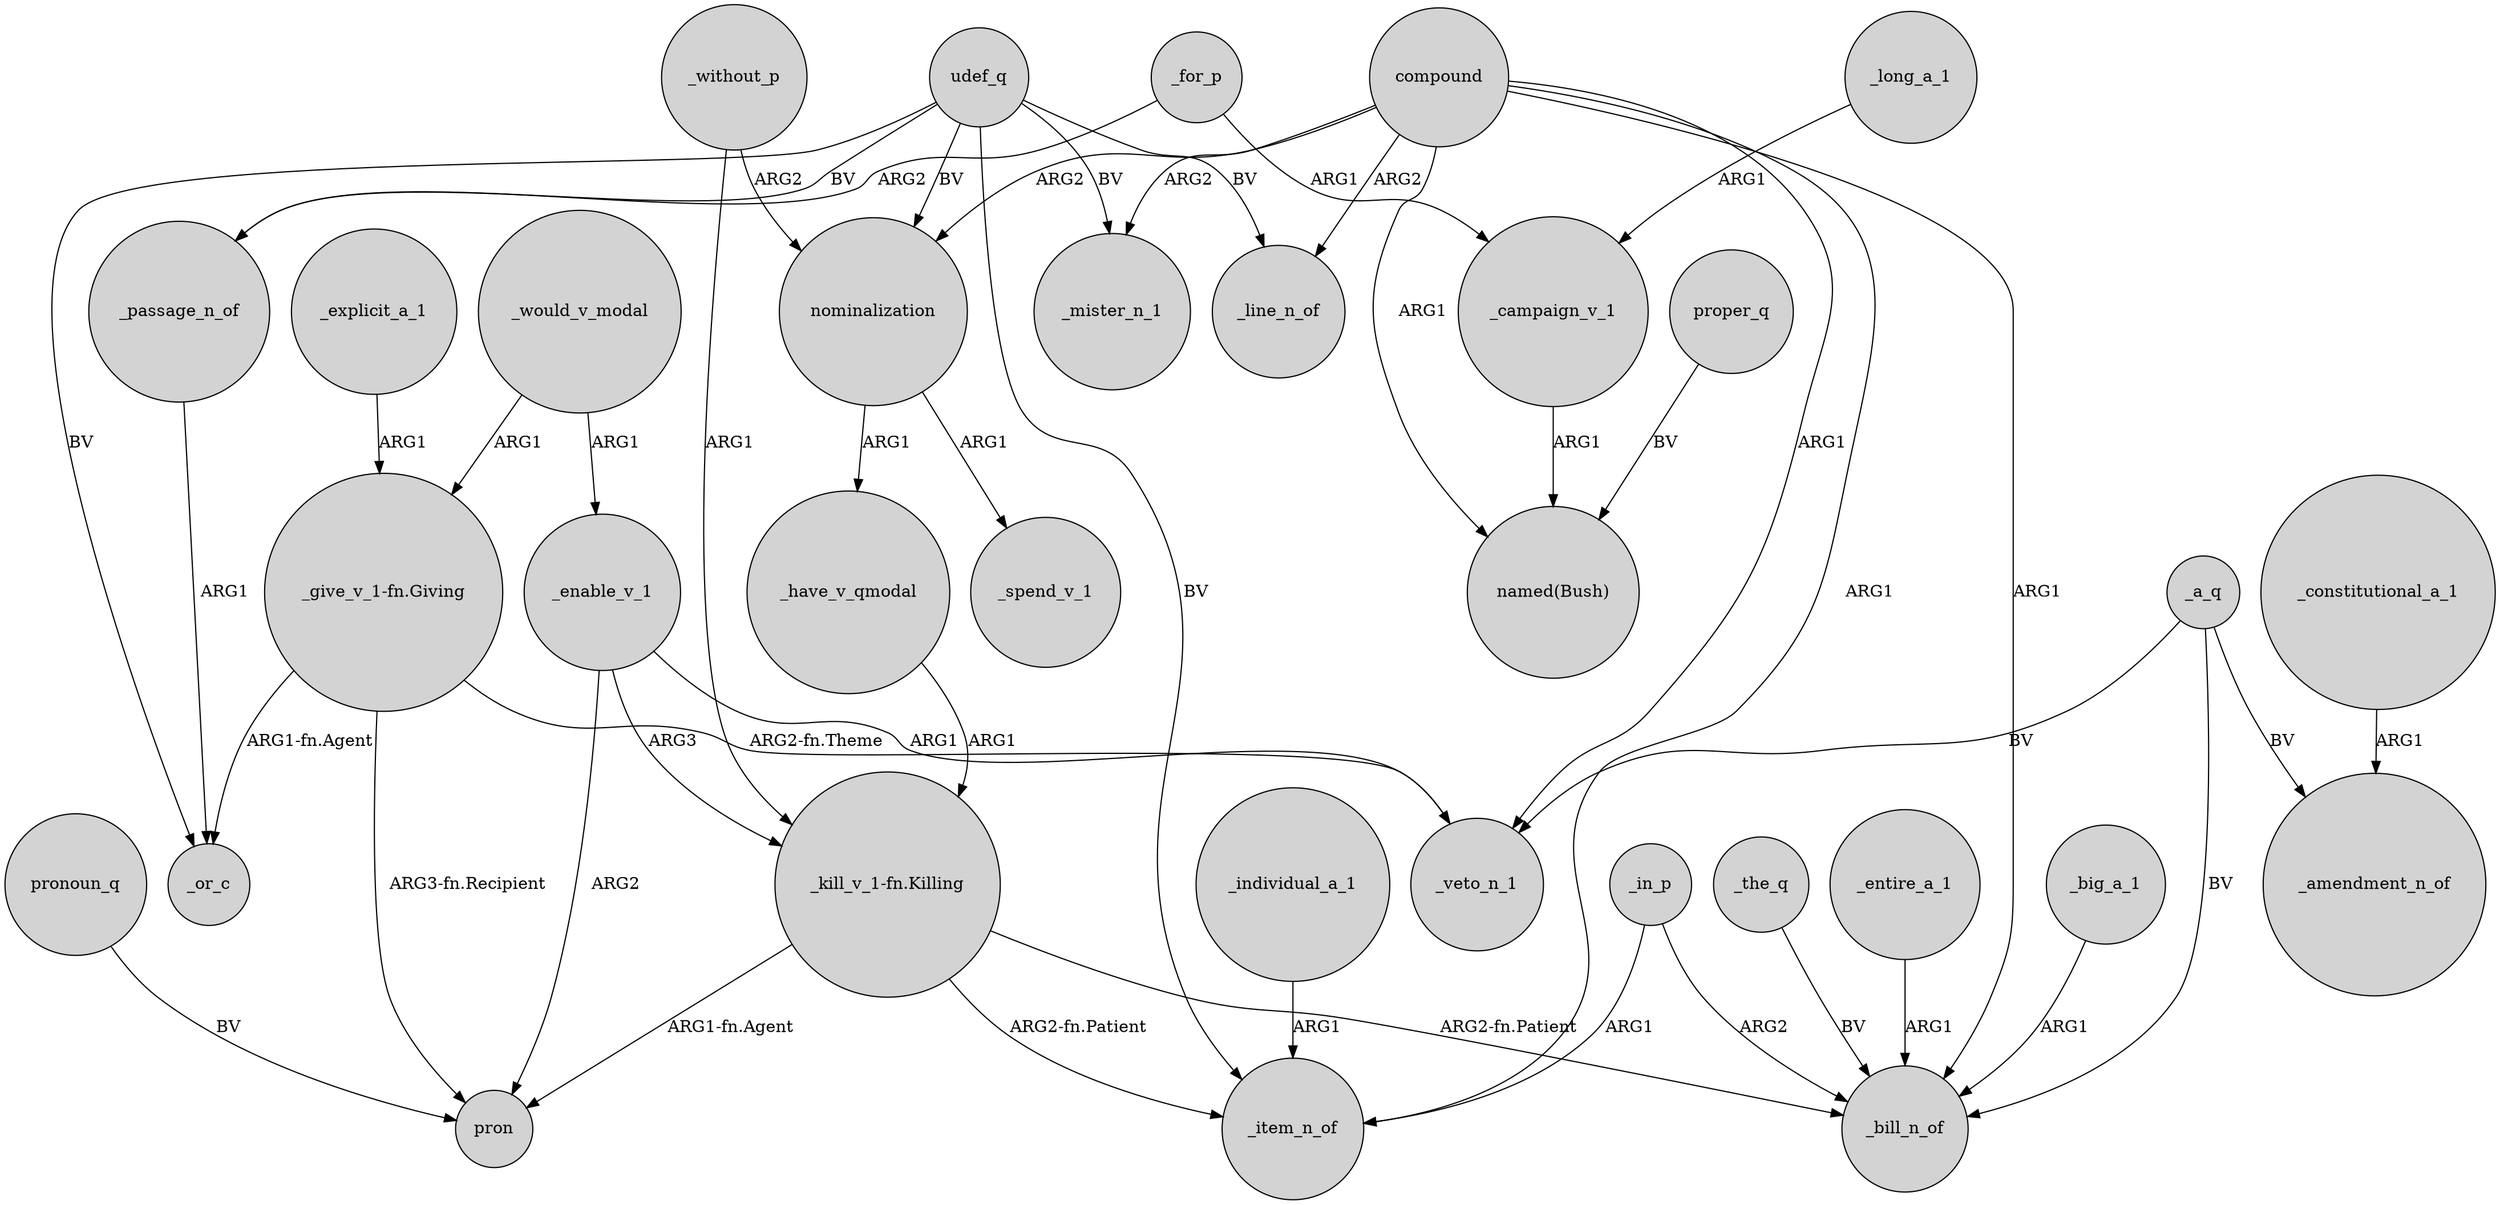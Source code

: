 digraph {
	node [shape=circle style=filled]
	_passage_n_of -> _or_c [label=ARG1]
	compound -> _line_n_of [label=ARG2]
	_long_a_1 -> _campaign_v_1 [label=ARG1]
	_the_q -> _bill_n_of [label=BV]
	_individual_a_1 -> _item_n_of [label=ARG1]
	"_kill_v_1-fn.Killing" -> pron [label="ARG1-fn.Agent"]
	compound -> _bill_n_of [label=ARG1]
	_a_q -> _amendment_n_of [label=BV]
	nominalization -> _spend_v_1 [label=ARG1]
	_a_q -> _bill_n_of [label=BV]
	compound -> _mister_n_1 [label=ARG2]
	_entire_a_1 -> _bill_n_of [label=ARG1]
	udef_q -> _passage_n_of [label=BV]
	_big_a_1 -> _bill_n_of [label=ARG1]
	udef_q -> _mister_n_1 [label=BV]
	"_kill_v_1-fn.Killing" -> _item_n_of [label="ARG2-fn.Patient"]
	_enable_v_1 -> _veto_n_1 [label=ARG1]
	compound -> nominalization [label=ARG2]
	"_kill_v_1-fn.Killing" -> _bill_n_of [label="ARG2-fn.Patient"]
	udef_q -> _or_c [label=BV]
	"_give_v_1-fn.Giving" -> _or_c [label="ARG1-fn.Agent"]
	_explicit_a_1 -> "_give_v_1-fn.Giving" [label=ARG1]
	_would_v_modal -> _enable_v_1 [label=ARG1]
	_for_p -> _campaign_v_1 [label=ARG1]
	_in_p -> _bill_n_of [label=ARG2]
	_enable_v_1 -> pron [label=ARG2]
	_without_p -> "_kill_v_1-fn.Killing" [label=ARG1]
	pronoun_q -> pron [label=BV]
	compound -> _item_n_of [label=ARG1]
	udef_q -> _item_n_of [label=BV]
	_would_v_modal -> "_give_v_1-fn.Giving" [label=ARG1]
	udef_q -> _line_n_of [label=BV]
	_for_p -> _passage_n_of [label=ARG2]
	proper_q -> "named(Bush)" [label=BV]
	udef_q -> nominalization [label=BV]
	_without_p -> nominalization [label=ARG2]
	_in_p -> _item_n_of [label=ARG1]
	_a_q -> _veto_n_1 [label=BV]
	"_give_v_1-fn.Giving" -> _veto_n_1 [label="ARG2-fn.Theme"]
	_constitutional_a_1 -> _amendment_n_of [label=ARG1]
	nominalization -> _have_v_qmodal [label=ARG1]
	compound -> _veto_n_1 [label=ARG1]
	_have_v_qmodal -> "_kill_v_1-fn.Killing" [label=ARG1]
	_campaign_v_1 -> "named(Bush)" [label=ARG1]
	"_give_v_1-fn.Giving" -> pron [label="ARG3-fn.Recipient"]
	compound -> "named(Bush)" [label=ARG1]
	_enable_v_1 -> "_kill_v_1-fn.Killing" [label=ARG3]
}
